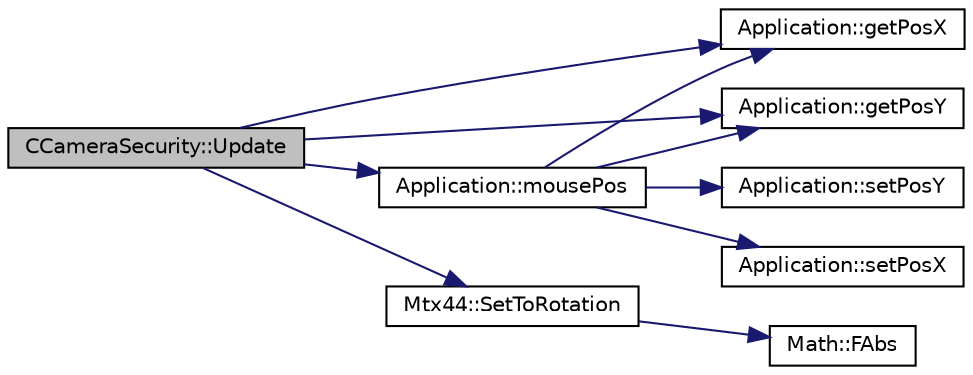 digraph "CCameraSecurity::Update"
{
  bgcolor="transparent";
  edge [fontname="Helvetica",fontsize="10",labelfontname="Helvetica",labelfontsize="10"];
  node [fontname="Helvetica",fontsize="10",shape=record];
  rankdir="LR";
  Node1 [label="CCameraSecurity::Update",height=0.2,width=0.4,color="black", fillcolor="grey75", style="filled", fontcolor="black"];
  Node1 -> Node2 [color="midnightblue",fontsize="10",style="solid",fontname="Helvetica"];
  Node2 [label="Application::getPosX",height=0.2,width=0.4,color="black",URL="$classApplication.html#abbbf79bb3dc9594a84c59e69369a8bf5"];
  Node1 -> Node3 [color="midnightblue",fontsize="10",style="solid",fontname="Helvetica"];
  Node3 [label="Application::getPosY",height=0.2,width=0.4,color="black",URL="$classApplication.html#ac64a83a6554096731951dbb31010cb06"];
  Node1 -> Node4 [color="midnightblue",fontsize="10",style="solid",fontname="Helvetica"];
  Node4 [label="Application::mousePos",height=0.2,width=0.4,color="black",URL="$classApplication.html#a9a1615be638cb53643040fc234ebfc8b"];
  Node4 -> Node2 [color="midnightblue",fontsize="10",style="solid",fontname="Helvetica"];
  Node4 -> Node3 [color="midnightblue",fontsize="10",style="solid",fontname="Helvetica"];
  Node4 -> Node5 [color="midnightblue",fontsize="10",style="solid",fontname="Helvetica"];
  Node5 [label="Application::setPosX",height=0.2,width=0.4,color="black",URL="$classApplication.html#a83d541667dc4cb4a8e437a00356c76cc"];
  Node4 -> Node6 [color="midnightblue",fontsize="10",style="solid",fontname="Helvetica"];
  Node6 [label="Application::setPosY",height=0.2,width=0.4,color="black",URL="$classApplication.html#a3801816b6e91886e1d43f9084753cdd2"];
  Node1 -> Node7 [color="midnightblue",fontsize="10",style="solid",fontname="Helvetica"];
  Node7 [label="Mtx44::SetToRotation",height=0.2,width=0.4,color="black",URL="$classMtx44.html#ac0587ffb5ff9fd58ad5768d28fc06574",tooltip="Set Matrix to a rotation matrix about arbitrary axis. "];
  Node7 -> Node8 [color="midnightblue",fontsize="10",style="solid",fontname="Helvetica"];
  Node8 [label="Math::FAbs",height=0.2,width=0.4,color="black",URL="$namespaceMath.html#ac91173ab2efdf7313fe7aaeb6cb44cf6"];
}
